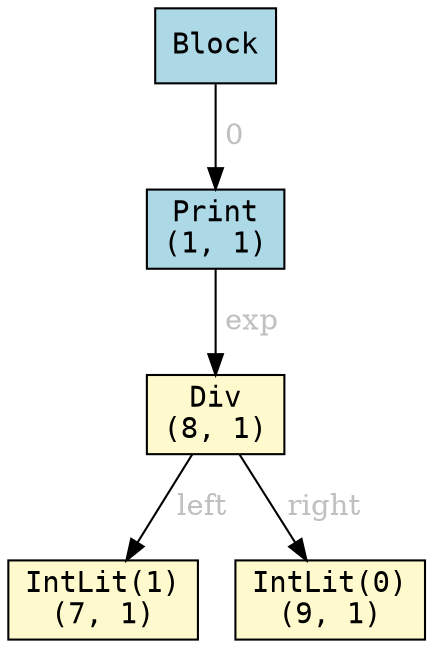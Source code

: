 digraph AST {
node [shape=box style=filled fontname=Courier];
0[label="Block" fillcolor="lightblue"];0 -> 1[label=" 0", fontcolor="gray"];
1[label="Print\n(1, 1)" fillcolor="lightblue"];1 -> 2[label=" exp", fontcolor="gray"];
2[label="Div\n(8, 1)" fillcolor="lemonchiffon"];2 -> 3[label=" left", fontcolor="gray"];
3[label="IntLit(1)\n(7, 1)" fillcolor="lemonchiffon"];2 -> 4[label=" right", fontcolor="gray"];
4[label="IntLit(0)\n(9, 1)" fillcolor="lemonchiffon"];}
